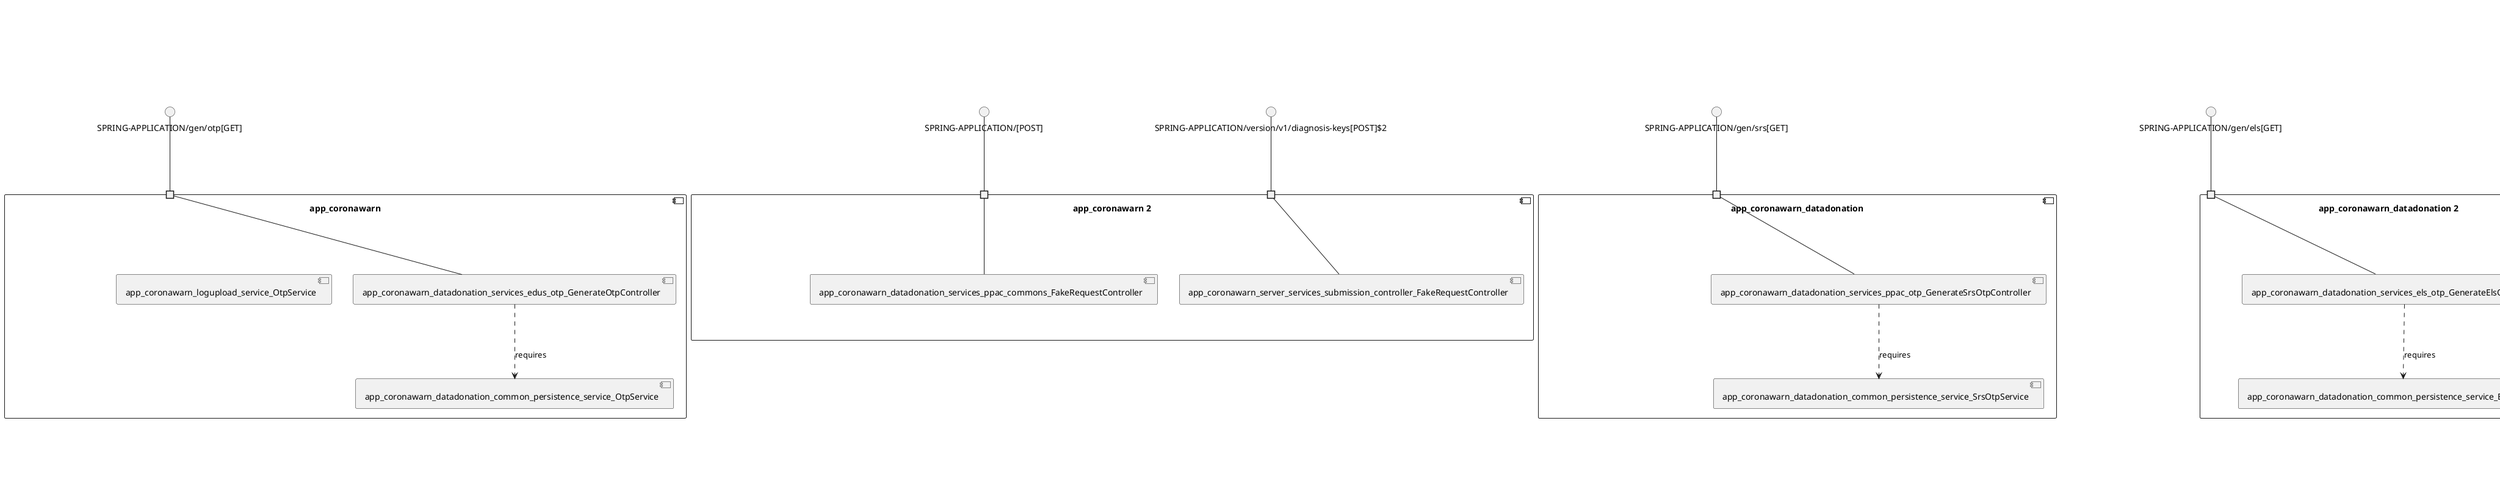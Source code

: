 @startuml
skinparam fixCircleLabelOverlapping true
skinparam componentStyle uml2
component "app_coronawarn\n\n\n\n\n\n" {
[app_coronawarn_datadonation_common_persistence_service_OtpService]
[app_coronawarn_logupload_service_OtpService]
[app_coronawarn_datadonation_services_edus_otp_GenerateOtpController]
portin " " as app_coronawarn_requires_SPRING_APPLICATION_gen_otp_GET_
[app_coronawarn_datadonation_services_edus_otp_GenerateOtpController]..>[app_coronawarn_datadonation_common_persistence_service_OtpService] : requires
"app_coronawarn_requires_SPRING_APPLICATION_gen_otp_GET_"--[app_coronawarn_datadonation_services_edus_otp_GenerateOtpController]
}
interface "SPRING-APPLICATION/gen/otp[GET]" as interface.SPRING_APPLICATION_gen_otp_GET_
interface.SPRING_APPLICATION_gen_otp_GET_--"app_coronawarn_requires_SPRING_APPLICATION_gen_otp_GET_"
component "app_coronawarn 2\n\n\n\n\n\n" {
[app_coronawarn_datadonation_services_ppac_commons_FakeRequestController]
[app_coronawarn_server_services_submission_controller_FakeRequestController]
portin " " as app_coronawarn_2_requires_SPRING_APPLICATION_version_v1_diagnosis_keys_POST_2
portin " " as app_coronawarn_2_requires_SPRING_APPLICATION_POST_
"app_coronawarn_2_requires_SPRING_APPLICATION_POST_"--[app_coronawarn_datadonation_services_ppac_commons_FakeRequestController]
"app_coronawarn_2_requires_SPRING_APPLICATION_version_v1_diagnosis_keys_POST_2"--[app_coronawarn_server_services_submission_controller_FakeRequestController]
}
interface "SPRING-APPLICATION/[POST]" as interface.SPRING_APPLICATION_POST_
interface.SPRING_APPLICATION_POST_--"app_coronawarn_2_requires_SPRING_APPLICATION_POST_"
interface "SPRING-APPLICATION/version/v1/diagnosis-keys[POST]$2" as interface.SPRING_APPLICATION_version_v1_diagnosis_keys_POST_2
interface.SPRING_APPLICATION_version_v1_diagnosis_keys_POST_2--"app_coronawarn_2_requires_SPRING_APPLICATION_version_v1_diagnosis_keys_POST_2"
component "app_coronawarn_datadonation\n\n\n\n\n\n" {
[app_coronawarn_datadonation_services_ppac_otp_GenerateSrsOtpController]
[app_coronawarn_datadonation_common_persistence_service_SrsOtpService]
portin " " as app_coronawarn_datadonation_requires_SPRING_APPLICATION_gen_srs_GET_
[app_coronawarn_datadonation_services_ppac_otp_GenerateSrsOtpController]..>[app_coronawarn_datadonation_common_persistence_service_SrsOtpService] : requires
"app_coronawarn_datadonation_requires_SPRING_APPLICATION_gen_srs_GET_"--[app_coronawarn_datadonation_services_ppac_otp_GenerateSrsOtpController]
}
interface "SPRING-APPLICATION/gen/srs[GET]" as interface.SPRING_APPLICATION_gen_srs_GET_
interface.SPRING_APPLICATION_gen_srs_GET_--"app_coronawarn_datadonation_requires_SPRING_APPLICATION_gen_srs_GET_"
component "app_coronawarn_datadonation 2\n\n\n\n\n\n" {
[app_coronawarn_datadonation_services_els_otp_GenerateElsOtpController]
[app_coronawarn_datadonation_common_persistence_service_ElsOtpService]
portin " " as app_coronawarn_datadonation_2_requires_SPRING_APPLICATION_gen_els_GET_
[app_coronawarn_datadonation_services_els_otp_GenerateElsOtpController]..>[app_coronawarn_datadonation_common_persistence_service_ElsOtpService] : requires
"app_coronawarn_datadonation_2_requires_SPRING_APPLICATION_gen_els_GET_"--[app_coronawarn_datadonation_services_els_otp_GenerateElsOtpController]
}
interface "SPRING-APPLICATION/gen/els[GET]" as interface.SPRING_APPLICATION_gen_els_GET_
interface.SPRING_APPLICATION_gen_els_GET_--"app_coronawarn_datadonation_2_requires_SPRING_APPLICATION_gen_els_GET_"
component "app_coronawarn_datadonation 3\n\n\n\n\n\n" {
[app_coronawarn_datadonation_common_persistence_service_AndroidIdService]
[app_coronawarn_datadonation_services_ppac_android_controller_validation_PpaDataRequestAndroidValidator]
[app_coronawarn_datadonation_services_ppac_android_attestation_TestSrsRateLimitVerificationStrategy]
[app_coronawarn_datadonation_services_ppac_android_controller_AndroidController]
[app_coronawarn_datadonation_services_ppac_android_attestation_DeviceAttestationVerifier]
[app_coronawarn_datadonation_services_ppac_android_attestation_ProdSrsRateLimitVerificationStrategy]
[app_coronawarn_datadonation_common_persistence_repository_AndroidIdRepository]
[app_coronawarn_datadonation_services_ppac_android_attestation_ProdAndroidIdVerificationStrategy]
[app_coronawarn_datadonation_services_ppac_android_controller_PpaDataRequestAndroidConverter]
portin " " as app_coronawarn_datadonation_3_requires_SPRING_APPLICATION_dat_POST_2
portin " " as app_coronawarn_datadonation_3_requires_SPRING_APPLICATION_srs_POST_2
portin " " as app_coronawarn_datadonation_3_requires_SPRING_APPLICATION_els_POST_2
portin " " as app_coronawarn_datadonation_3_requires_SPRING_APPLICATION_otp_POST_2
[app_coronawarn_datadonation_services_ppac_android_controller_AndroidController]..>[app_coronawarn_datadonation_services_ppac_android_controller_validation_PpaDataRequestAndroidValidator] : requires
[app_coronawarn_datadonation_services_ppac_android_controller_AndroidController]..>[app_coronawarn_datadonation_services_ppac_android_attestation_DeviceAttestationVerifier] : requires
[app_coronawarn_datadonation_services_ppac_android_controller_AndroidController]..>[app_coronawarn_datadonation_services_ppac_android_attestation_ProdAndroidIdVerificationStrategy] : requires
[app_coronawarn_datadonation_common_persistence_service_AndroidIdService]..>[app_coronawarn_datadonation_common_persistence_repository_AndroidIdRepository] : requires
[app_coronawarn_datadonation_services_ppac_android_controller_AndroidController]..>[app_coronawarn_datadonation_services_ppac_android_attestation_TestSrsRateLimitVerificationStrategy] : requires
[app_coronawarn_datadonation_services_ppac_android_controller_AndroidController]..>[app_coronawarn_datadonation_services_ppac_android_controller_PpaDataRequestAndroidConverter] : requires
[app_coronawarn_datadonation_services_ppac_android_controller_AndroidController]..>[app_coronawarn_datadonation_common_persistence_service_AndroidIdService] : requires
[app_coronawarn_datadonation_services_ppac_android_controller_AndroidController]..>[app_coronawarn_datadonation_services_ppac_android_attestation_ProdSrsRateLimitVerificationStrategy] : requires
"app_coronawarn_datadonation_3_requires_SPRING_APPLICATION_els_POST_2"--[app_coronawarn_datadonation_services_ppac_android_controller_AndroidController]
"app_coronawarn_datadonation_3_requires_SPRING_APPLICATION_srs_POST_2"--[app_coronawarn_datadonation_services_ppac_android_controller_AndroidController]
"app_coronawarn_datadonation_3_requires_SPRING_APPLICATION_otp_POST_2"--[app_coronawarn_datadonation_services_ppac_android_controller_AndroidController]
"app_coronawarn_datadonation_3_requires_SPRING_APPLICATION_dat_POST_2"--[app_coronawarn_datadonation_services_ppac_android_controller_AndroidController]
}
interface "SPRING-APPLICATION/dat[POST]$2" as interface.SPRING_APPLICATION_dat_POST_2
interface.SPRING_APPLICATION_dat_POST_2--"app_coronawarn_datadonation_3_requires_SPRING_APPLICATION_dat_POST_2"
interface "SPRING-APPLICATION/els[POST]$2" as interface.SPRING_APPLICATION_els_POST_2
interface.SPRING_APPLICATION_els_POST_2--"app_coronawarn_datadonation_3_requires_SPRING_APPLICATION_els_POST_2"
interface "SPRING-APPLICATION/otp[POST]$2" as interface.SPRING_APPLICATION_otp_POST_2
interface.SPRING_APPLICATION_otp_POST_2--"app_coronawarn_datadonation_3_requires_SPRING_APPLICATION_otp_POST_2"
interface "SPRING-APPLICATION/srs[POST]$2" as interface.SPRING_APPLICATION_srs_POST_2
interface.SPRING_APPLICATION_srs_POST_2--"app_coronawarn_datadonation_3_requires_SPRING_APPLICATION_srs_POST_2"
component "app_coronawarn_datadonation 4\n\n\n\n\n\n" {
[app_coronawarn_datadonation_services_ppac_ios_verification_devicetoken_DeviceTokenService]
[app_coronawarn_datadonation_common_persistence_repository_DeviceTokenRepository]
[app_coronawarn_datadonation_services_ppac_ios_verification_devicetoken_DeviceTokenService]..>[app_coronawarn_datadonation_common_persistence_repository_DeviceTokenRepository] : requires
}
component "app_coronawarn_datadonation 5\n\n\n\n\n\n" {
[app_coronawarn_datadonation_services_ppac_android_controller_DeleteSaltController]
[app_coronawarn_datadonation_common_persistence_repository_ppac_android_SaltRepository]
[app_coronawarn_datadonation_common_persistence_service_SaltService]
portin " " as app_coronawarn_datadonation_5_requires_SPRING_APPLICATION_delete_DELETE_
[app_coronawarn_datadonation_services_ppac_android_controller_DeleteSaltController]..>[app_coronawarn_datadonation_common_persistence_service_SaltService] : requires
[app_coronawarn_datadonation_common_persistence_service_SaltService]..>[app_coronawarn_datadonation_common_persistence_repository_ppac_android_SaltRepository] : requires
"app_coronawarn_datadonation_5_requires_SPRING_APPLICATION_delete_DELETE_"--[app_coronawarn_datadonation_services_ppac_android_controller_DeleteSaltController]
}
interface "SPRING-APPLICATION/delete[DELETE]" as interface.SPRING_APPLICATION_delete_DELETE_
interface.SPRING_APPLICATION_delete_DELETE_--"app_coronawarn_datadonation_5_requires_SPRING_APPLICATION_delete_DELETE_"
component "app_coronawarn_datadonation_common_persistence\n\n\n\n\n\n" {
[app_coronawarn_datadonation_common_persistence_service_PpaDataService]
[app_coronawarn_datadonation_common_persistence_repository_metrics_UserMetadataRepository]
[app_coronawarn_datadonation_common_persistence_repository_metrics_ExposureRiskMetadataRepository]
[app_coronawarn_datadonation_common_persistence_repository_metrics_KeySubmissionMetadataWithClientMetadataRepository]
[app_coronawarn_datadonation_common_persistence_repository_metrics_SummarizedExposureWindowsWithUserMetadataRepository]
[app_coronawarn_datadonation_common_persistence_repository_metrics_KeySubmissionMetadataWithUserMetadataRepository]
[app_coronawarn_datadonation_common_persistence_repository_metrics_ExposureWindowRepository]
[app_coronawarn_datadonation_common_persistence_repository_metrics_ClientMetadataRepository]
[app_coronawarn_datadonation_common_persistence_repository_metrics_ExposureWindowTestResultsRepository]
[app_coronawarn_datadonation_common_persistence_repository_metrics_TestResultMetadataRepository]
[app_coronawarn_datadonation_common_persistence_service_PpaDataService]..>[app_coronawarn_datadonation_common_persistence_repository_metrics_ExposureWindowRepository] : requires
[app_coronawarn_datadonation_common_persistence_service_PpaDataService]..>[app_coronawarn_datadonation_common_persistence_repository_metrics_ExposureWindowTestResultsRepository] : requires
[app_coronawarn_datadonation_common_persistence_service_PpaDataService]..>[app_coronawarn_datadonation_common_persistence_repository_metrics_ExposureRiskMetadataRepository] : requires
[app_coronawarn_datadonation_common_persistence_service_PpaDataService]..>[app_coronawarn_datadonation_common_persistence_repository_metrics_KeySubmissionMetadataWithUserMetadataRepository] : requires
[app_coronawarn_datadonation_common_persistence_service_PpaDataService]..>[app_coronawarn_datadonation_common_persistence_repository_metrics_TestResultMetadataRepository] : requires
[app_coronawarn_datadonation_common_persistence_service_PpaDataService]..>[app_coronawarn_datadonation_common_persistence_repository_metrics_ClientMetadataRepository] : requires
[app_coronawarn_datadonation_common_persistence_service_PpaDataService]..>[app_coronawarn_datadonation_common_persistence_repository_metrics_KeySubmissionMetadataWithClientMetadataRepository] : requires
[app_coronawarn_datadonation_common_persistence_service_PpaDataService]..>[app_coronawarn_datadonation_common_persistence_repository_metrics_UserMetadataRepository] : requires
[app_coronawarn_datadonation_common_persistence_service_PpaDataService]..>[app_coronawarn_datadonation_common_persistence_repository_metrics_SummarizedExposureWindowsWithUserMetadataRepository] : requires
}
component "app_coronawarn_datadonation_services_edus_otp_OtpController\n\n\n\n\n\n" {
[app_coronawarn_datadonation_services_edus_otp_OtpController]
portin " " as app_coronawarn_datadonation_services_edus_otp_OtpController_requires_SPRING_APPLICATION_otp_POST_
"app_coronawarn_datadonation_services_edus_otp_OtpController_requires_SPRING_APPLICATION_otp_POST_"--[app_coronawarn_datadonation_services_edus_otp_OtpController]
}
interface "SPRING-APPLICATION/otp[POST]" as interface.SPRING_APPLICATION_otp_POST_
interface.SPRING_APPLICATION_otp_POST_--"app_coronawarn_datadonation_services_edus_otp_OtpController_requires_SPRING_APPLICATION_otp_POST_"
component "app_coronawarn_datadonation_services_els_otp_ElsOtpController\n\n\n\n\n\n" {
[app_coronawarn_datadonation_services_els_otp_ElsOtpController]
portin " " as app_coronawarn_datadonation_services_els_otp_ElsOtpController_requires_SPRING_APPLICATION_els_POST_3
"app_coronawarn_datadonation_services_els_otp_ElsOtpController_requires_SPRING_APPLICATION_els_POST_3"--[app_coronawarn_datadonation_services_els_otp_ElsOtpController]
}
interface "SPRING-APPLICATION/els[POST]$3" as interface.SPRING_APPLICATION_els_POST_3
interface.SPRING_APPLICATION_els_POST_3--"app_coronawarn_datadonation_services_els_otp_ElsOtpController_requires_SPRING_APPLICATION_els_POST_3"
component "app_coronawarn_datadonation_services_ppac_ios\n\n\n\n\n\n" {
[app_coronawarn_datadonation_services_ppac_ios_verification_PpacProcessor]
[app_coronawarn_datadonation_services_ppac_ios_controller_PpaDataRequestIosConverter]
[app_coronawarn_datadonation_services_ppac_ios_controller_IosController]
portin " " as app_coronawarn_datadonation_services_ppac_ios_requires_SPRING_APPLICATION_els_POST_
portin " " as app_coronawarn_datadonation_services_ppac_ios_requires_SPRING_APPLICATION_otp_POST_3
portin " " as app_coronawarn_datadonation_services_ppac_ios_requires_SPRING_APPLICATION_srs_POST_
portin " " as app_coronawarn_datadonation_services_ppac_ios_requires_SPRING_APPLICATION_dat_POST_
[app_coronawarn_datadonation_services_ppac_ios_controller_IosController]..>[app_coronawarn_datadonation_services_ppac_ios_verification_PpacProcessor] : requires
[app_coronawarn_datadonation_services_ppac_ios_controller_IosController]..>[app_coronawarn_datadonation_services_ppac_ios_controller_PpaDataRequestIosConverter] : requires
"app_coronawarn_datadonation_services_ppac_ios_requires_SPRING_APPLICATION_els_POST_"--[app_coronawarn_datadonation_services_ppac_ios_controller_IosController]
"app_coronawarn_datadonation_services_ppac_ios_requires_SPRING_APPLICATION_dat_POST_"--[app_coronawarn_datadonation_services_ppac_ios_controller_IosController]
"app_coronawarn_datadonation_services_ppac_ios_requires_SPRING_APPLICATION_srs_POST_"--[app_coronawarn_datadonation_services_ppac_ios_controller_IosController]
"app_coronawarn_datadonation_services_ppac_ios_requires_SPRING_APPLICATION_otp_POST_3"--[app_coronawarn_datadonation_services_ppac_ios_controller_IosController]
}
interface "SPRING-APPLICATION/dat[POST]" as interface.SPRING_APPLICATION_dat_POST_
interface.SPRING_APPLICATION_dat_POST_--"app_coronawarn_datadonation_services_ppac_ios_requires_SPRING_APPLICATION_dat_POST_"
interface "SPRING-APPLICATION/els[POST]" as interface.SPRING_APPLICATION_els_POST_
interface.SPRING_APPLICATION_els_POST_--"app_coronawarn_datadonation_services_ppac_ios_requires_SPRING_APPLICATION_els_POST_"
interface "SPRING-APPLICATION/otp[POST]$3" as interface.SPRING_APPLICATION_otp_POST_3
interface.SPRING_APPLICATION_otp_POST_3--"app_coronawarn_datadonation_services_ppac_ios_requires_SPRING_APPLICATION_otp_POST_3"
interface "SPRING-APPLICATION/srs[POST]" as interface.SPRING_APPLICATION_srs_POST_
interface.SPRING_APPLICATION_srs_POST_--"app_coronawarn_datadonation_services_ppac_ios_requires_SPRING_APPLICATION_srs_POST_"
component "app_coronawarn_datadonation_services_srs_otp_SrsOtpController\n\n\n\n\n\n" {
[app_coronawarn_datadonation_services_srs_otp_SrsOtpController]
portin " " as app_coronawarn_datadonation_services_srs_otp_SrsOtpController_requires_SPRING_APPLICATION_srs_POST_3
"app_coronawarn_datadonation_services_srs_otp_SrsOtpController_requires_SPRING_APPLICATION_srs_POST_3"--[app_coronawarn_datadonation_services_srs_otp_SrsOtpController]
}
interface "SPRING-APPLICATION/srs[POST]$3" as interface.SPRING_APPLICATION_srs_POST_3
interface.SPRING_APPLICATION_srs_POST_3--"app_coronawarn_datadonation_services_srs_otp_SrsOtpController_requires_SPRING_APPLICATION_srs_POST_3"
component "app_coronawarn_dcc\n\n\n\n\n\n" {
[app_coronawarn_dcc_service_DccRegistrationCleanupService]
[app_coronawarn_dcc_service_DccRegistrationService]
[app_coronawarn_dcc_repository_DccRegistrationRepository]
[app_coronawarn_dcc_service_DccRegistrationCleanupService]..>[app_coronawarn_dcc_repository_DccRegistrationRepository] : requires
[app_coronawarn_dcc_service_DccRegistrationService]..>[app_coronawarn_dcc_repository_DccRegistrationRepository] : requires
}
component "app_coronawarn_dcc 2\n\n\n\n\n\n" {
[app_coronawarn_dcc_service_LabIdClaimCleanupService]
[app_coronawarn_dcc_service_LabIdClaimService]
[app_coronawarn_dcc_repository_LabIdClaimRepository]
[app_coronawarn_dcc_service_LabIdClaimService]..>[app_coronawarn_dcc_repository_LabIdClaimRepository] : requires
[app_coronawarn_dcc_service_LabIdClaimCleanupService]..>[app_coronawarn_dcc_repository_LabIdClaimRepository] : requires
}
component "app_coronawarn_dcc_controller_ExternalDccClaimController\n\n\n\n\n\n" {
[app_coronawarn_dcc_controller_ExternalDccClaimController]
portin " " as app_coronawarn_dcc_controller_ExternalDccClaimController_requires_SPRING_APPLICATION_version_v1_dcc_POST_
"app_coronawarn_dcc_controller_ExternalDccClaimController_requires_SPRING_APPLICATION_version_v1_dcc_POST_"--[app_coronawarn_dcc_controller_ExternalDccClaimController]
}
interface "SPRING-APPLICATION/version/v1/dcc[POST]" as interface.SPRING_APPLICATION_version_v1_dcc_POST_
interface.SPRING_APPLICATION_version_v1_dcc_POST_--"app_coronawarn_dcc_controller_ExternalDccClaimController_requires_SPRING_APPLICATION_version_v1_dcc_POST_"
component "app_coronawarn_dcc_controller_ExternalPublicKeyController\n\n\n\n\n\n" {
[app_coronawarn_dcc_controller_ExternalPublicKeyController]
portin " " as app_coronawarn_dcc_controller_ExternalPublicKeyController_requires_SPRING_APPLICATION_version_v1_publicKey_POST_
"app_coronawarn_dcc_controller_ExternalPublicKeyController_requires_SPRING_APPLICATION_version_v1_publicKey_POST_"--[app_coronawarn_dcc_controller_ExternalPublicKeyController]
}
interface "SPRING-APPLICATION/version/v1/publicKey[POST]" as interface.SPRING_APPLICATION_version_v1_publicKey_POST_
interface.SPRING_APPLICATION_version_v1_publicKey_POST_--"app_coronawarn_dcc_controller_ExternalPublicKeyController_requires_SPRING_APPLICATION_version_v1_publicKey_POST_"
component "app_coronawarn_dcc_controller_InternalDccController\n\n\n\n\n\n" {
[app_coronawarn_dcc_controller_InternalDccController]
portin " " as app_coronawarn_dcc_controller_InternalDccController_requires_SPRING_APPLICATION_version_v1_test_dcc_POST_
"app_coronawarn_dcc_controller_InternalDccController_requires_SPRING_APPLICATION_version_v1_test_dcc_POST_"--[app_coronawarn_dcc_controller_InternalDccController]
}
interface "SPRING-APPLICATION/version/v1/test/*/dcc[POST]" as interface.SPRING_APPLICATION_version_v1_test_dcc_POST_
interface.SPRING_APPLICATION_version_v1_test_dcc_POST_--"app_coronawarn_dcc_controller_InternalDccController_requires_SPRING_APPLICATION_version_v1_test_dcc_POST_"
component "app_coronawarn_dcc_controller_InternalLabIdClaimController\n\n\n\n\n\n" {
[app_coronawarn_dcc_controller_InternalLabIdClaimController]
portin " " as app_coronawarn_dcc_controller_InternalLabIdClaimController_requires_SPRING_APPLICATION_version_v1_labId_POST_
"app_coronawarn_dcc_controller_InternalLabIdClaimController_requires_SPRING_APPLICATION_version_v1_labId_POST_"--[app_coronawarn_dcc_controller_InternalLabIdClaimController]
}
interface "SPRING-APPLICATION/version/v1/labId[POST]" as interface.SPRING_APPLICATION_version_v1_labId_POST_
interface.SPRING_APPLICATION_version_v1_labId_POST_--"app_coronawarn_dcc_controller_InternalLabIdClaimController_requires_SPRING_APPLICATION_version_v1_labId_POST_"
component "app_coronawarn_dcc_controller_InternalPublicKeyController\n\n\n\n\n\n" {
[app_coronawarn_dcc_controller_InternalPublicKeyController]
portin " " as app_coronawarn_dcc_controller_InternalPublicKeyController_requires_SPRING_APPLICATION_version_v1_publicKey_search_GET_
"app_coronawarn_dcc_controller_InternalPublicKeyController_requires_SPRING_APPLICATION_version_v1_publicKey_search_GET_"--[app_coronawarn_dcc_controller_InternalPublicKeyController]
}
interface "SPRING-APPLICATION/version/v1/publicKey/search[GET]" as interface.SPRING_APPLICATION_version_v1_publicKey_search_GET_
interface.SPRING_APPLICATION_version_v1_publicKey_search_GET_--"app_coronawarn_dcc_controller_InternalPublicKeyController_requires_SPRING_APPLICATION_version_v1_publicKey_search_GET_"
component "app_coronawarn_dcc_service_DccService\n\n\n\n\n\n" {
[app_coronawarn_dcc_service_DccService]
}
component "app_coronawarn_logupload\n\n\n\n\n\n" {
[app_coronawarn_logupload_service_LogService]
[app_coronawarn_logupload_repository_LogRepository]
[app_coronawarn_logupload_service_LogCleanupService]
[app_coronawarn_logupload_service_FileStorageService]
[app_coronawarn_logupload_service_LogCleanupService]..>[app_coronawarn_logupload_repository_LogRepository] : requires
[app_coronawarn_logupload_service_LogService]..>[app_coronawarn_logupload_repository_LogRepository] : requires
[app_coronawarn_logupload_service_FileStorageService]..>[app_coronawarn_logupload_repository_LogRepository] : requires
}
component "app_coronawarn_logupload_controller_LogDownloadApiController\n\n\n\n\n\n" {
[app_coronawarn_logupload_controller_LogDownloadApiController]
portin " " as app_coronawarn_logupload_controller_LogDownloadApiController_requires_SPRING_APPLICATION_portal_api_logs_GET_
"app_coronawarn_logupload_controller_LogDownloadApiController_requires_SPRING_APPLICATION_portal_api_logs_GET_"--[app_coronawarn_logupload_controller_LogDownloadApiController]
}
interface "SPRING-APPLICATION/portal/api/logs[GET]" as interface.SPRING_APPLICATION_portal_api_logs_GET_
interface.SPRING_APPLICATION_portal_api_logs_GET_--"app_coronawarn_logupload_controller_LogDownloadApiController_requires_SPRING_APPLICATION_portal_api_logs_GET_"
component "app_coronawarn_logupload_controller_LogUploadApiController\n\n\n\n\n\n" {
[app_coronawarn_logupload_controller_LogUploadApiController]
portin " " as app_coronawarn_logupload_controller_LogUploadApiController_requires_SPRING_APPLICATION_api_logs_POST_
"app_coronawarn_logupload_controller_LogUploadApiController_requires_SPRING_APPLICATION_api_logs_POST_"--[app_coronawarn_logupload_controller_LogUploadApiController]
}
interface "SPRING-APPLICATION/api/logs[POST]" as interface.SPRING_APPLICATION_api_logs_POST_
interface.SPRING_APPLICATION_api_logs_POST_--"app_coronawarn_logupload_controller_LogUploadApiController_requires_SPRING_APPLICATION_api_logs_POST_"
component "app_coronawarn_logupload_controller_LogUploadErrorController\n\n\n\n\n\n" {
[app_coronawarn_logupload_controller_LogUploadErrorController]
portin " " as app_coronawarn_logupload_controller_LogUploadErrorController_requires_SPRING_APPLICATION_error
"app_coronawarn_logupload_controller_LogUploadErrorController_requires_SPRING_APPLICATION_error"--[app_coronawarn_logupload_controller_LogUploadErrorController]
}
interface "SPRING-APPLICATION/error" as interface.SPRING_APPLICATION_error
interface.SPRING_APPLICATION_error--"app_coronawarn_logupload_controller_LogUploadErrorController_requires_SPRING_APPLICATION_error"
component "app_coronawarn_logupload_controller_LogUploadPortalController\n\n\n\n\n\n" {
[app_coronawarn_logupload_controller_LogUploadPortalController]
portin " " as app_coronawarn_logupload_controller_LogUploadPortalController_requires_SPRING_APPLICATION_portal_start_GET_
portin " " as app_coronawarn_logupload_controller_LogUploadPortalController_requires_SPRING_APPLICATION_portal_logout_POST_
portin " " as app_coronawarn_logupload_controller_LogUploadPortalController_requires_SPRING_APPLICATION_portal_search_POST_
portin " " as app_coronawarn_logupload_controller_LogUploadPortalController_requires_SPRING_APPLICATION_GET_
"app_coronawarn_logupload_controller_LogUploadPortalController_requires_SPRING_APPLICATION_portal_start_GET_"--[app_coronawarn_logupload_controller_LogUploadPortalController]
"app_coronawarn_logupload_controller_LogUploadPortalController_requires_SPRING_APPLICATION_portal_logout_POST_"--[app_coronawarn_logupload_controller_LogUploadPortalController]
"app_coronawarn_logupload_controller_LogUploadPortalController_requires_SPRING_APPLICATION_portal_search_POST_"--[app_coronawarn_logupload_controller_LogUploadPortalController]
"app_coronawarn_logupload_controller_LogUploadPortalController_requires_SPRING_APPLICATION_GET_"--[app_coronawarn_logupload_controller_LogUploadPortalController]
}
interface "SPRING-APPLICATION/[GET]" as interface.SPRING_APPLICATION_GET_
interface.SPRING_APPLICATION_GET_--"app_coronawarn_logupload_controller_LogUploadPortalController_requires_SPRING_APPLICATION_GET_"
interface "SPRING-APPLICATION/portal/logout[POST]" as interface.SPRING_APPLICATION_portal_logout_POST_
interface.SPRING_APPLICATION_portal_logout_POST_--"app_coronawarn_logupload_controller_LogUploadPortalController_requires_SPRING_APPLICATION_portal_logout_POST_"
interface "SPRING-APPLICATION/portal/search[POST]" as interface.SPRING_APPLICATION_portal_search_POST_
interface.SPRING_APPLICATION_portal_search_POST_--"app_coronawarn_logupload_controller_LogUploadPortalController_requires_SPRING_APPLICATION_portal_search_POST_"
interface "SPRING-APPLICATION/portal/start[GET]" as interface.SPRING_APPLICATION_portal_start_GET_
interface.SPRING_APPLICATION_portal_start_GET_--"app_coronawarn_logupload_controller_LogUploadPortalController_requires_SPRING_APPLICATION_portal_start_GET_"
component "app_coronawarn_server_services_callback_controller_CallbackController\n\n\n\n\n\n" {
[app_coronawarn_server_services_callback_controller_CallbackController]
portin " " as app_coronawarn_server_services_callback_controller_CallbackController_requires_SPRING_APPLICATION_version_v1_callback_GET_
"app_coronawarn_server_services_callback_controller_CallbackController_requires_SPRING_APPLICATION_version_v1_callback_GET_"--[app_coronawarn_server_services_callback_controller_CallbackController]
}
interface "SPRING-APPLICATION/version/v1/callback[GET]" as interface.SPRING_APPLICATION_version_v1_callback_GET_
interface.SPRING_APPLICATION_version_v1_callback_GET_--"app_coronawarn_server_services_callback_controller_CallbackController_requires_SPRING_APPLICATION_version_v1_callback_GET_"
component "app_coronawarn_server_services_submission_controller_SubmissionController\n\n\n\n\n\n" {
[app_coronawarn_server_services_submission_controller_SubmissionController]
portin " " as app_coronawarn_server_services_submission_controller_SubmissionController_requires_SPRING_APPLICATION_version_v1_submission_on_behalf_POST_
portin " " as app_coronawarn_server_services_submission_controller_SubmissionController_requires_SPRING_APPLICATION_version_v1_diagnosis_keys_POST_
"app_coronawarn_server_services_submission_controller_SubmissionController_requires_SPRING_APPLICATION_version_v1_submission_on_behalf_POST_"--[app_coronawarn_server_services_submission_controller_SubmissionController]
"app_coronawarn_server_services_submission_controller_SubmissionController_requires_SPRING_APPLICATION_version_v1_diagnosis_keys_POST_"--[app_coronawarn_server_services_submission_controller_SubmissionController]
}
interface "SPRING-APPLICATION/version/v1/diagnosis-keys[POST]" as interface.SPRING_APPLICATION_version_v1_diagnosis_keys_POST_
interface.SPRING_APPLICATION_version_v1_diagnosis_keys_POST_--"app_coronawarn_server_services_submission_controller_SubmissionController_requires_SPRING_APPLICATION_version_v1_diagnosis_keys_POST_"
interface "SPRING-APPLICATION/version/v1/submission-on-behalf[POST]" as interface.SPRING_APPLICATION_version_v1_submission_on_behalf_POST_
interface.SPRING_APPLICATION_version_v1_submission_on_behalf_POST_--"app_coronawarn_server_services_submission_controller_SubmissionController_requires_SPRING_APPLICATION_version_v1_submission_on_behalf_POST_"
component "app_coronawarn_server_services_submission_verification_SrsOtpVerifier\n\n\n\n\n\n" {
[app_coronawarn_server_services_submission_verification_SrsOtpVerifier]
}
component "app_coronawarn_server_services_submission_verification_TanVerifier\n\n\n\n\n\n" {
[app_coronawarn_server_services_submission_verification_TanVerifier]
}
component "app_coronawarn_testresult\n\n\n\n\n\n" {
[app_coronawarn_testresult_TestResultRepository]
[app_coronawarn_testresult_service_TestResultService]
[app_coronawarn_testresult_service_TestResultService]..>[app_coronawarn_testresult_TestResultRepository] : requires
}
component "app_coronawarn_testresult_TestResultController\n\n\n\n\n\n" {
[app_coronawarn_testresult_TestResultController]
portin " " as app_coronawarn_testresult_TestResultController_requires_SPRING_APPLICATION_api_v1
"app_coronawarn_testresult_TestResultController_requires_SPRING_APPLICATION_api_v1"--[app_coronawarn_testresult_TestResultController]
}
interface "SPRING-APPLICATION/api/v1" as interface.SPRING_APPLICATION_api_v1
interface.SPRING_APPLICATION_api_v1--"app_coronawarn_testresult_TestResultController_requires_SPRING_APPLICATION_api_v1"
component "app_coronawarn_verification_controller_ExternalTanController\n\n\n\n\n\n" {
[app_coronawarn_verification_controller_ExternalTanController]
portin " " as app_coronawarn_verification_controller_ExternalTanController_requires_SPRING_APPLICATION_version_v1_tan_POST_
"app_coronawarn_verification_controller_ExternalTanController_requires_SPRING_APPLICATION_version_v1_tan_POST_"--[app_coronawarn_verification_controller_ExternalTanController]
}
interface "SPRING-APPLICATION/version/v1/tan[POST]" as interface.SPRING_APPLICATION_version_v1_tan_POST_
interface.SPRING_APPLICATION_version_v1_tan_POST_--"app_coronawarn_verification_controller_ExternalTanController_requires_SPRING_APPLICATION_version_v1_tan_POST_"
component "app_coronawarn_verification_controller_ExternalTestStateController\n\n\n\n\n\n" {
[app_coronawarn_verification_controller_ExternalTestStateController]
portin " " as app_coronawarn_verification_controller_ExternalTestStateController_requires_SPRING_APPLICATION_version_v1_testresult_POST_
"app_coronawarn_verification_controller_ExternalTestStateController_requires_SPRING_APPLICATION_version_v1_testresult_POST_"--[app_coronawarn_verification_controller_ExternalTestStateController]
}
interface "SPRING-APPLICATION/version/v1/testresult[POST]" as interface.SPRING_APPLICATION_version_v1_testresult_POST_
interface.SPRING_APPLICATION_version_v1_testresult_POST_--"app_coronawarn_verification_controller_ExternalTestStateController_requires_SPRING_APPLICATION_version_v1_testresult_POST_"
component "app_coronawarn_verification_controller_ExternalTokenController\n\n\n\n\n\n" {
[app_coronawarn_verification_controller_ExternalTokenController]
portin " " as app_coronawarn_verification_controller_ExternalTokenController_requires_SPRING_APPLICATION_version_v1_registrationToken_POST_
"app_coronawarn_verification_controller_ExternalTokenController_requires_SPRING_APPLICATION_version_v1_registrationToken_POST_"--[app_coronawarn_verification_controller_ExternalTokenController]
}
interface "SPRING-APPLICATION/version/v1/registrationToken[POST]" as interface.SPRING_APPLICATION_version_v1_registrationToken_POST_
interface.SPRING_APPLICATION_version_v1_registrationToken_POST_--"app_coronawarn_verification_controller_ExternalTokenController_requires_SPRING_APPLICATION_version_v1_registrationToken_POST_"
component "app_coronawarn_verification_controller_InternalTanController\n\n\n\n\n\n" {
[app_coronawarn_verification_controller_InternalTanController]
portin " " as app_coronawarn_verification_controller_InternalTanController_requires_SPRING_APPLICATION_version_v1_tan_verify_POST_
portin " " as app_coronawarn_verification_controller_InternalTanController_requires_SPRING_APPLICATION_version_v1_tan_teletan_POST_
"app_coronawarn_verification_controller_InternalTanController_requires_SPRING_APPLICATION_version_v1_tan_verify_POST_"--[app_coronawarn_verification_controller_InternalTanController]
"app_coronawarn_verification_controller_InternalTanController_requires_SPRING_APPLICATION_version_v1_tan_teletan_POST_"--[app_coronawarn_verification_controller_InternalTanController]
}
interface "SPRING-APPLICATION/version/v1/tan/teletan[POST]" as interface.SPRING_APPLICATION_version_v1_tan_teletan_POST_
interface.SPRING_APPLICATION_version_v1_tan_teletan_POST_--"app_coronawarn_verification_controller_InternalTanController_requires_SPRING_APPLICATION_version_v1_tan_teletan_POST_"
interface "SPRING-APPLICATION/version/v1/tan/verify[POST]" as interface.SPRING_APPLICATION_version_v1_tan_verify_POST_
interface.SPRING_APPLICATION_version_v1_tan_verify_POST_--"app_coronawarn_verification_controller_InternalTanController_requires_SPRING_APPLICATION_version_v1_tan_verify_POST_"
component "app_coronawarn_verification_controller_InternalTestStateController\n\n\n\n\n\n" {
[app_coronawarn_verification_controller_InternalTestStateController]
portin " " as app_coronawarn_verification_controller_InternalTestStateController_requires_SPRING_APPLICATION_version_v1_testresult_POST_2
"app_coronawarn_verification_controller_InternalTestStateController_requires_SPRING_APPLICATION_version_v1_testresult_POST_2"--[app_coronawarn_verification_controller_InternalTestStateController]
}
interface "SPRING-APPLICATION/version/v1/testresult[POST]$2" as interface.SPRING_APPLICATION_version_v1_testresult_POST_2
interface.SPRING_APPLICATION_version_v1_testresult_POST_2--"app_coronawarn_verification_controller_InternalTestStateController_requires_SPRING_APPLICATION_version_v1_testresult_POST_2"
component "app_coronawarn_verification_portal_controller_VerificationPortalController\n\n\n\n\n\n" {
[app_coronawarn_verification_portal_controller_VerificationPortalController]
portin " " as app_coronawarn_verification_portal_controller_VerificationPortalController_requires_SPRING_APPLICATION_cwa
"app_coronawarn_verification_portal_controller_VerificationPortalController_requires_SPRING_APPLICATION_cwa"--[app_coronawarn_verification_portal_controller_VerificationPortalController]
}
interface "SPRING-APPLICATION/cwa" as interface.SPRING_APPLICATION_cwa
interface.SPRING_APPLICATION_cwa--"app_coronawarn_verification_portal_controller_VerificationPortalController_requires_SPRING_APPLICATION_cwa"
component "app_coronawarn_verification_portal_controller_VerificationPortalErrorController\n\n\n\n\n\n" {
[app_coronawarn_verification_portal_controller_VerificationPortalErrorController]
portin " " as app_coronawarn_verification_portal_controller_VerificationPortalErrorController_requires_SPRING_APPLICATION_error_2
"app_coronawarn_verification_portal_controller_VerificationPortalErrorController_requires_SPRING_APPLICATION_error_2"--[app_coronawarn_verification_portal_controller_VerificationPortalErrorController]
}
interface "SPRING-APPLICATION/error$2" as interface.SPRING_APPLICATION_error_2
interface.SPRING_APPLICATION_error_2--"app_coronawarn_verification_portal_controller_VerificationPortalErrorController_requires_SPRING_APPLICATION_error_2"
component "app_coronawarn_verification_portal_service_HealthAuthorityService\n\n\n\n\n\n" {
[app_coronawarn_verification_portal_service_HealthAuthorityService]
}
component "app_coronawarn_verification_portal_service_TeleTanService\n\n\n\n\n\n" {
[app_coronawarn_verification_portal_service_TeleTanService]
}
component "app_coronawarn_verification_service_FakeRequestService\n\n\n\n\n\n" {
[app_coronawarn_verification_service_FakeRequestService]
}

@enduml
